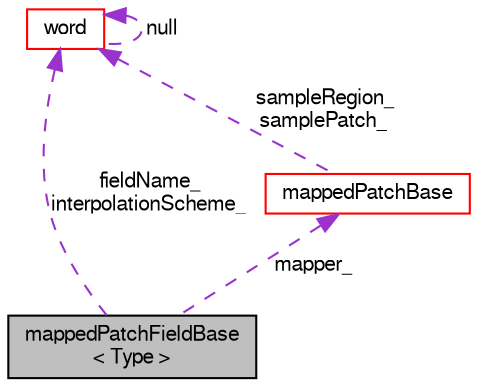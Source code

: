 digraph "mappedPatchFieldBase&lt; Type &gt;"
{
  bgcolor="transparent";
  edge [fontname="FreeSans",fontsize="10",labelfontname="FreeSans",labelfontsize="10"];
  node [fontname="FreeSans",fontsize="10",shape=record];
  Node5 [label="mappedPatchFieldBase\l\< Type \>",height=0.2,width=0.4,color="black", fillcolor="grey75", style="filled", fontcolor="black"];
  Node6 -> Node5 [dir="back",color="darkorchid3",fontsize="10",style="dashed",label=" mapper_" ,fontname="FreeSans"];
  Node6 [label="mappedPatchBase",height=0.2,width=0.4,color="red",URL="$a25094.html",tooltip="Determines a mapping between patch face centres and mesh cell or face centres and processors they&#39;re ..."];
  Node47 -> Node6 [dir="back",color="darkorchid3",fontsize="10",style="dashed",label=" sampleRegion_\nsamplePatch_" ,fontname="FreeSans"];
  Node47 [label="word",height=0.2,width=0.4,color="red",URL="$a28258.html",tooltip="A class for handling words, derived from string. "];
  Node47 -> Node47 [dir="back",color="darkorchid3",fontsize="10",style="dashed",label=" null" ,fontname="FreeSans"];
  Node47 -> Node5 [dir="back",color="darkorchid3",fontsize="10",style="dashed",label=" fieldName_\ninterpolationScheme_" ,fontname="FreeSans"];
}
